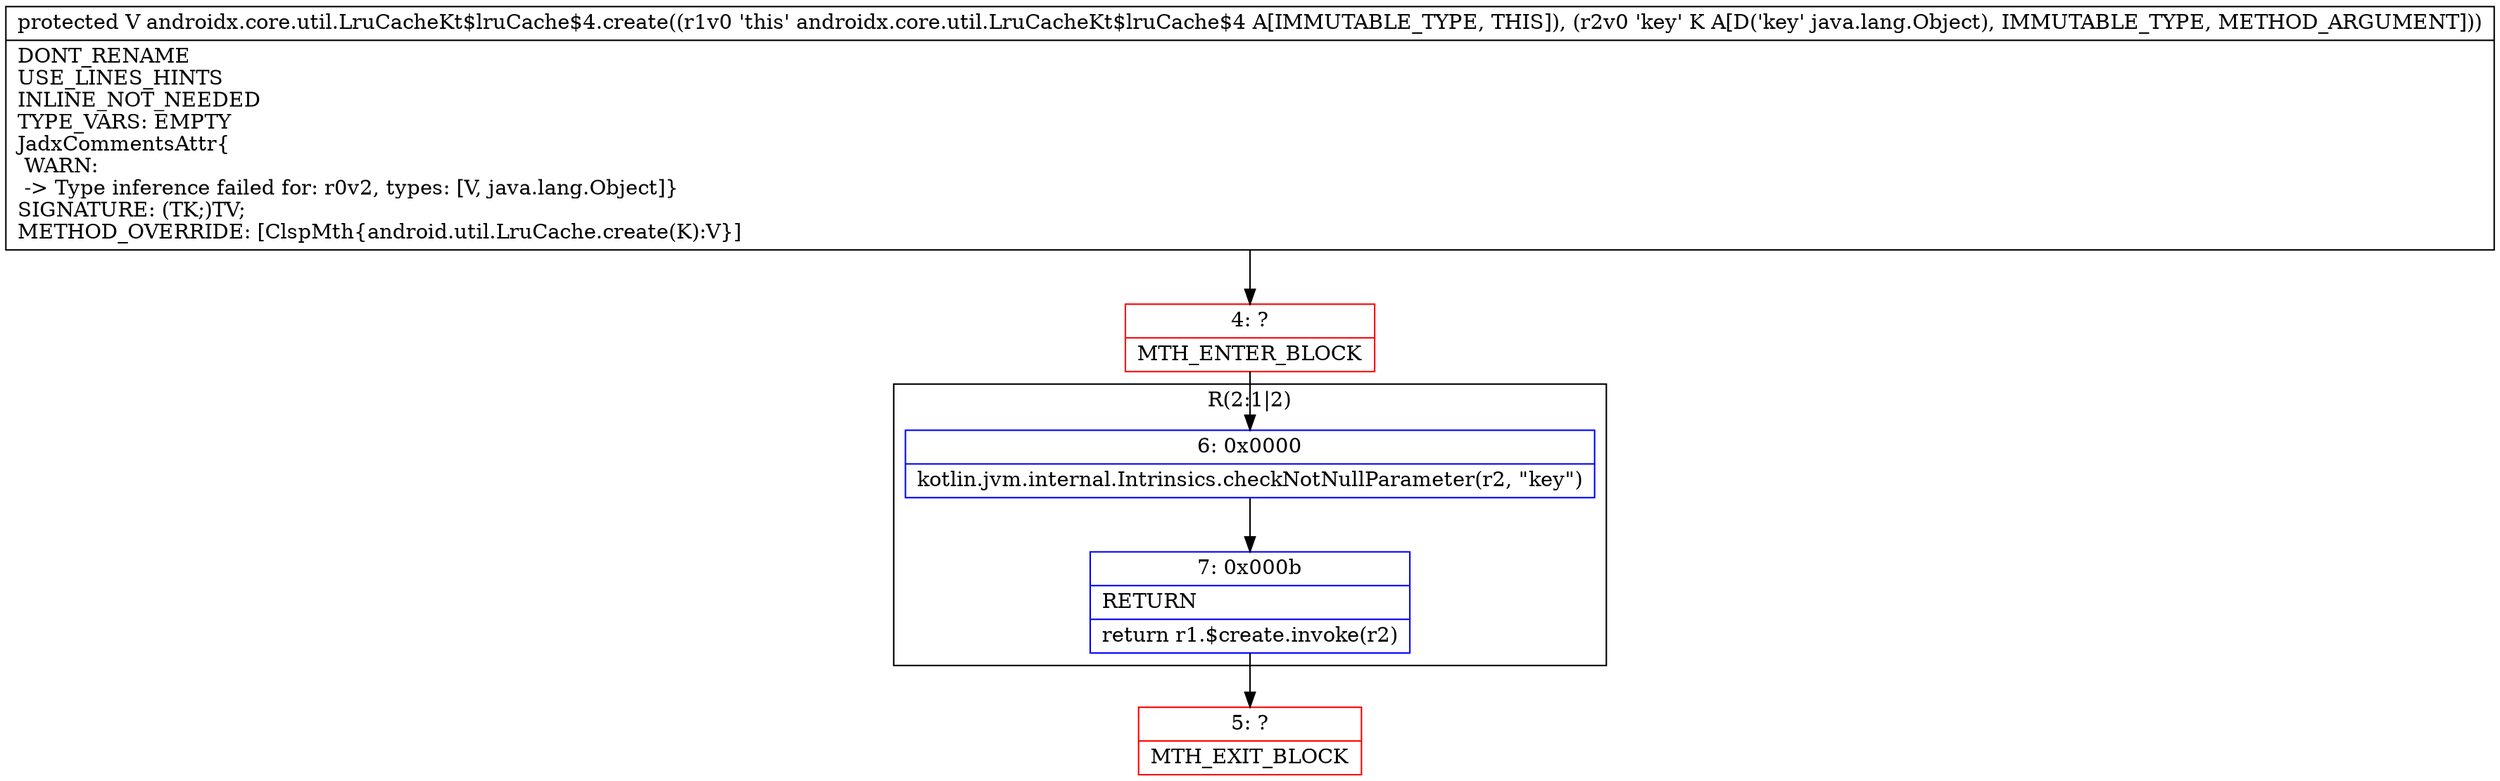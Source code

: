 digraph "CFG forandroidx.core.util.LruCacheKt$lruCache$4.create(Ljava\/lang\/Object;)Ljava\/lang\/Object;" {
subgraph cluster_Region_360291450 {
label = "R(2:1|2)";
node [shape=record,color=blue];
Node_6 [shape=record,label="{6\:\ 0x0000|kotlin.jvm.internal.Intrinsics.checkNotNullParameter(r2, \"key\")\l}"];
Node_7 [shape=record,label="{7\:\ 0x000b|RETURN\l|return r1.$create.invoke(r2)\l}"];
}
Node_4 [shape=record,color=red,label="{4\:\ ?|MTH_ENTER_BLOCK\l}"];
Node_5 [shape=record,color=red,label="{5\:\ ?|MTH_EXIT_BLOCK\l}"];
MethodNode[shape=record,label="{protected V androidx.core.util.LruCacheKt$lruCache$4.create((r1v0 'this' androidx.core.util.LruCacheKt$lruCache$4 A[IMMUTABLE_TYPE, THIS]), (r2v0 'key' K A[D('key' java.lang.Object), IMMUTABLE_TYPE, METHOD_ARGUMENT]))  | DONT_RENAME\lUSE_LINES_HINTS\lINLINE_NOT_NEEDED\lTYPE_VARS: EMPTY\lJadxCommentsAttr\{\l WARN: \l \-\> Type inference failed for: r0v2, types: [V, java.lang.Object]\}\lSIGNATURE: (TK;)TV;\lMETHOD_OVERRIDE: [ClspMth\{android.util.LruCache.create(K):V\}]\l}"];
MethodNode -> Node_4;Node_6 -> Node_7;
Node_7 -> Node_5;
Node_4 -> Node_6;
}

